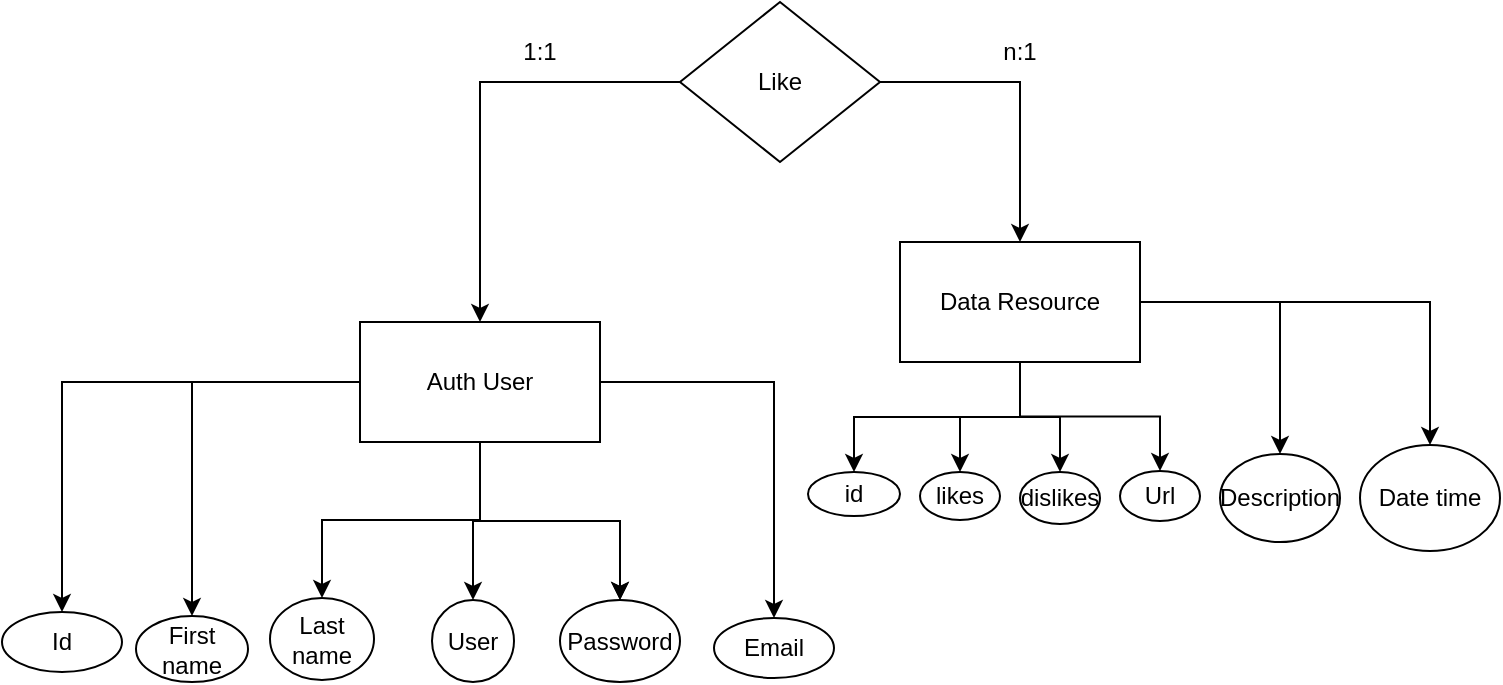 <mxfile version="20.8.12" type="github">
  <diagram name="Página-1" id="n8u8xJ8j_5SZoOkLJHBC">
    <mxGraphModel dx="1596" dy="639" grid="1" gridSize="10" guides="1" tooltips="1" connect="1" arrows="1" fold="1" page="1" pageScale="1" pageWidth="827" pageHeight="1169" math="0" shadow="0">
      <root>
        <mxCell id="0" />
        <mxCell id="1" parent="0" />
        <mxCell id="X6K8GWh5fb0S3sGI-7qI-4" value="" style="edgeStyle=orthogonalEdgeStyle;rounded=0;orthogonalLoop=1;jettySize=auto;html=1;" parent="1" source="X6K8GWh5fb0S3sGI-7qI-1" target="X6K8GWh5fb0S3sGI-7qI-2" edge="1">
          <mxGeometry relative="1" as="geometry" />
        </mxCell>
        <mxCell id="X6K8GWh5fb0S3sGI-7qI-5" value="" style="edgeStyle=orthogonalEdgeStyle;rounded=0;orthogonalLoop=1;jettySize=auto;html=1;" parent="1" source="X6K8GWh5fb0S3sGI-7qI-1" target="X6K8GWh5fb0S3sGI-7qI-2" edge="1">
          <mxGeometry relative="1" as="geometry" />
        </mxCell>
        <mxCell id="X6K8GWh5fb0S3sGI-7qI-6" style="edgeStyle=orthogonalEdgeStyle;rounded=0;orthogonalLoop=1;jettySize=auto;html=1;" parent="1" source="X6K8GWh5fb0S3sGI-7qI-1" target="X6K8GWh5fb0S3sGI-7qI-3" edge="1">
          <mxGeometry relative="1" as="geometry" />
        </mxCell>
        <mxCell id="X6K8GWh5fb0S3sGI-7qI-9" style="edgeStyle=orthogonalEdgeStyle;rounded=0;orthogonalLoop=1;jettySize=auto;html=1;" parent="1" source="X6K8GWh5fb0S3sGI-7qI-1" target="X6K8GWh5fb0S3sGI-7qI-7" edge="1">
          <mxGeometry relative="1" as="geometry" />
        </mxCell>
        <mxCell id="CilGn9KnwoODo5RzUsQ2-2" style="edgeStyle=orthogonalEdgeStyle;rounded=0;orthogonalLoop=1;jettySize=auto;html=1;entryX=0.5;entryY=0;entryDx=0;entryDy=0;" edge="1" parent="1" source="X6K8GWh5fb0S3sGI-7qI-1" target="CilGn9KnwoODo5RzUsQ2-1">
          <mxGeometry relative="1" as="geometry" />
        </mxCell>
        <mxCell id="CilGn9KnwoODo5RzUsQ2-6" style="edgeStyle=orthogonalEdgeStyle;rounded=0;orthogonalLoop=1;jettySize=auto;html=1;entryX=0.5;entryY=0;entryDx=0;entryDy=0;" edge="1" parent="1" source="X6K8GWh5fb0S3sGI-7qI-1" target="CilGn9KnwoODo5RzUsQ2-3">
          <mxGeometry relative="1" as="geometry" />
        </mxCell>
        <mxCell id="CilGn9KnwoODo5RzUsQ2-7" style="edgeStyle=orthogonalEdgeStyle;rounded=0;orthogonalLoop=1;jettySize=auto;html=1;" edge="1" parent="1" source="X6K8GWh5fb0S3sGI-7qI-1" target="CilGn9KnwoODo5RzUsQ2-8">
          <mxGeometry relative="1" as="geometry">
            <mxPoint x="360" y="570" as="targetPoint" />
          </mxGeometry>
        </mxCell>
        <mxCell id="X6K8GWh5fb0S3sGI-7qI-1" value="Auth User" style="rounded=0;whiteSpace=wrap;html=1;" parent="1" vertex="1">
          <mxGeometry x="150" y="420" width="120" height="60" as="geometry" />
        </mxCell>
        <mxCell id="X6K8GWh5fb0S3sGI-7qI-2" value="Password" style="ellipse;whiteSpace=wrap;html=1;" parent="1" vertex="1">
          <mxGeometry x="250" y="559" width="60" height="41" as="geometry" />
        </mxCell>
        <mxCell id="X6K8GWh5fb0S3sGI-7qI-3" value="User" style="ellipse;whiteSpace=wrap;html=1;" parent="1" vertex="1">
          <mxGeometry x="186" y="559" width="41" height="41" as="geometry" />
        </mxCell>
        <mxCell id="X6K8GWh5fb0S3sGI-7qI-7" value="Id" style="ellipse;whiteSpace=wrap;html=1;" parent="1" vertex="1">
          <mxGeometry x="-29" y="565" width="60" height="30" as="geometry" />
        </mxCell>
        <mxCell id="X6K8GWh5fb0S3sGI-7qI-18" style="edgeStyle=orthogonalEdgeStyle;rounded=0;orthogonalLoop=1;jettySize=auto;html=1;" parent="1" source="X6K8GWh5fb0S3sGI-7qI-10" target="X6K8GWh5fb0S3sGI-7qI-11" edge="1">
          <mxGeometry relative="1" as="geometry" />
        </mxCell>
        <mxCell id="X6K8GWh5fb0S3sGI-7qI-19" style="edgeStyle=orthogonalEdgeStyle;rounded=0;orthogonalLoop=1;jettySize=auto;html=1;entryX=0.5;entryY=0;entryDx=0;entryDy=0;" parent="1" source="X6K8GWh5fb0S3sGI-7qI-10" target="X6K8GWh5fb0S3sGI-7qI-12" edge="1">
          <mxGeometry relative="1" as="geometry" />
        </mxCell>
        <mxCell id="X6K8GWh5fb0S3sGI-7qI-20" style="edgeStyle=orthogonalEdgeStyle;rounded=0;orthogonalLoop=1;jettySize=auto;html=1;entryX=0.5;entryY=0;entryDx=0;entryDy=0;" parent="1" source="X6K8GWh5fb0S3sGI-7qI-10" target="X6K8GWh5fb0S3sGI-7qI-13" edge="1">
          <mxGeometry relative="1" as="geometry" />
        </mxCell>
        <mxCell id="X6K8GWh5fb0S3sGI-7qI-21" style="edgeStyle=orthogonalEdgeStyle;rounded=0;orthogonalLoop=1;jettySize=auto;html=1;entryX=0.5;entryY=0;entryDx=0;entryDy=0;" parent="1" source="X6K8GWh5fb0S3sGI-7qI-10" target="X6K8GWh5fb0S3sGI-7qI-15" edge="1">
          <mxGeometry relative="1" as="geometry" />
        </mxCell>
        <mxCell id="CilGn9KnwoODo5RzUsQ2-10" style="edgeStyle=orthogonalEdgeStyle;rounded=0;orthogonalLoop=1;jettySize=auto;html=1;" edge="1" parent="1" source="X6K8GWh5fb0S3sGI-7qI-10" target="CilGn9KnwoODo5RzUsQ2-9">
          <mxGeometry relative="1" as="geometry" />
        </mxCell>
        <mxCell id="CilGn9KnwoODo5RzUsQ2-12" style="edgeStyle=orthogonalEdgeStyle;rounded=0;orthogonalLoop=1;jettySize=auto;html=1;entryX=0.5;entryY=0;entryDx=0;entryDy=0;" edge="1" parent="1" source="X6K8GWh5fb0S3sGI-7qI-10" target="CilGn9KnwoODo5RzUsQ2-11">
          <mxGeometry relative="1" as="geometry" />
        </mxCell>
        <mxCell id="X6K8GWh5fb0S3sGI-7qI-10" value="Data Resource" style="rounded=0;whiteSpace=wrap;html=1;" parent="1" vertex="1">
          <mxGeometry x="420" y="380" width="120" height="60" as="geometry" />
        </mxCell>
        <mxCell id="X6K8GWh5fb0S3sGI-7qI-11" value="id " style="ellipse;whiteSpace=wrap;html=1;" parent="1" vertex="1">
          <mxGeometry x="374" y="495" width="46" height="22" as="geometry" />
        </mxCell>
        <mxCell id="X6K8GWh5fb0S3sGI-7qI-12" value="likes" style="ellipse;whiteSpace=wrap;html=1;" parent="1" vertex="1">
          <mxGeometry x="430" y="495" width="40" height="24" as="geometry" />
        </mxCell>
        <mxCell id="X6K8GWh5fb0S3sGI-7qI-13" value="dislikes" style="ellipse;whiteSpace=wrap;html=1;" parent="1" vertex="1">
          <mxGeometry x="480" y="495" width="40" height="26" as="geometry" />
        </mxCell>
        <mxCell id="X6K8GWh5fb0S3sGI-7qI-15" value="Url" style="ellipse;whiteSpace=wrap;html=1;" parent="1" vertex="1">
          <mxGeometry x="530" y="494.5" width="40" height="25" as="geometry" />
        </mxCell>
        <mxCell id="X6K8GWh5fb0S3sGI-7qI-24" style="edgeStyle=orthogonalEdgeStyle;rounded=0;orthogonalLoop=1;jettySize=auto;html=1;" parent="1" source="X6K8GWh5fb0S3sGI-7qI-23" target="X6K8GWh5fb0S3sGI-7qI-1" edge="1">
          <mxGeometry relative="1" as="geometry" />
        </mxCell>
        <mxCell id="X6K8GWh5fb0S3sGI-7qI-25" style="edgeStyle=orthogonalEdgeStyle;rounded=0;orthogonalLoop=1;jettySize=auto;html=1;entryX=0.5;entryY=0;entryDx=0;entryDy=0;" parent="1" source="X6K8GWh5fb0S3sGI-7qI-23" target="X6K8GWh5fb0S3sGI-7qI-10" edge="1">
          <mxGeometry relative="1" as="geometry" />
        </mxCell>
        <mxCell id="X6K8GWh5fb0S3sGI-7qI-23" value="Like" style="rhombus;whiteSpace=wrap;html=1;" parent="1" vertex="1">
          <mxGeometry x="310" y="260" width="100" height="80" as="geometry" />
        </mxCell>
        <mxCell id="X6K8GWh5fb0S3sGI-7qI-27" value="n:1" style="text;html=1;strokeColor=none;fillColor=none;align=center;verticalAlign=middle;whiteSpace=wrap;rounded=0;" parent="1" vertex="1">
          <mxGeometry x="450" y="270" width="60" height="30" as="geometry" />
        </mxCell>
        <mxCell id="X6K8GWh5fb0S3sGI-7qI-30" value="1:1" style="text;html=1;strokeColor=none;fillColor=none;align=center;verticalAlign=middle;whiteSpace=wrap;rounded=0;" parent="1" vertex="1">
          <mxGeometry x="210" y="270" width="60" height="30" as="geometry" />
        </mxCell>
        <mxCell id="CilGn9KnwoODo5RzUsQ2-1" value="Last name" style="ellipse;whiteSpace=wrap;html=1;" vertex="1" parent="1">
          <mxGeometry x="105" y="558" width="52" height="41" as="geometry" />
        </mxCell>
        <mxCell id="CilGn9KnwoODo5RzUsQ2-3" value="First name" style="ellipse;whiteSpace=wrap;html=1;" vertex="1" parent="1">
          <mxGeometry x="38" y="567" width="56" height="33" as="geometry" />
        </mxCell>
        <mxCell id="CilGn9KnwoODo5RzUsQ2-8" value="Email" style="ellipse;whiteSpace=wrap;html=1;" vertex="1" parent="1">
          <mxGeometry x="327" y="568" width="60" height="30" as="geometry" />
        </mxCell>
        <mxCell id="CilGn9KnwoODo5RzUsQ2-9" value="Description" style="ellipse;whiteSpace=wrap;html=1;" vertex="1" parent="1">
          <mxGeometry x="580" y="486" width="60" height="44" as="geometry" />
        </mxCell>
        <mxCell id="CilGn9KnwoODo5RzUsQ2-11" value="Date time" style="ellipse;whiteSpace=wrap;html=1;" vertex="1" parent="1">
          <mxGeometry x="650" y="481.5" width="70" height="53" as="geometry" />
        </mxCell>
      </root>
    </mxGraphModel>
  </diagram>
</mxfile>
